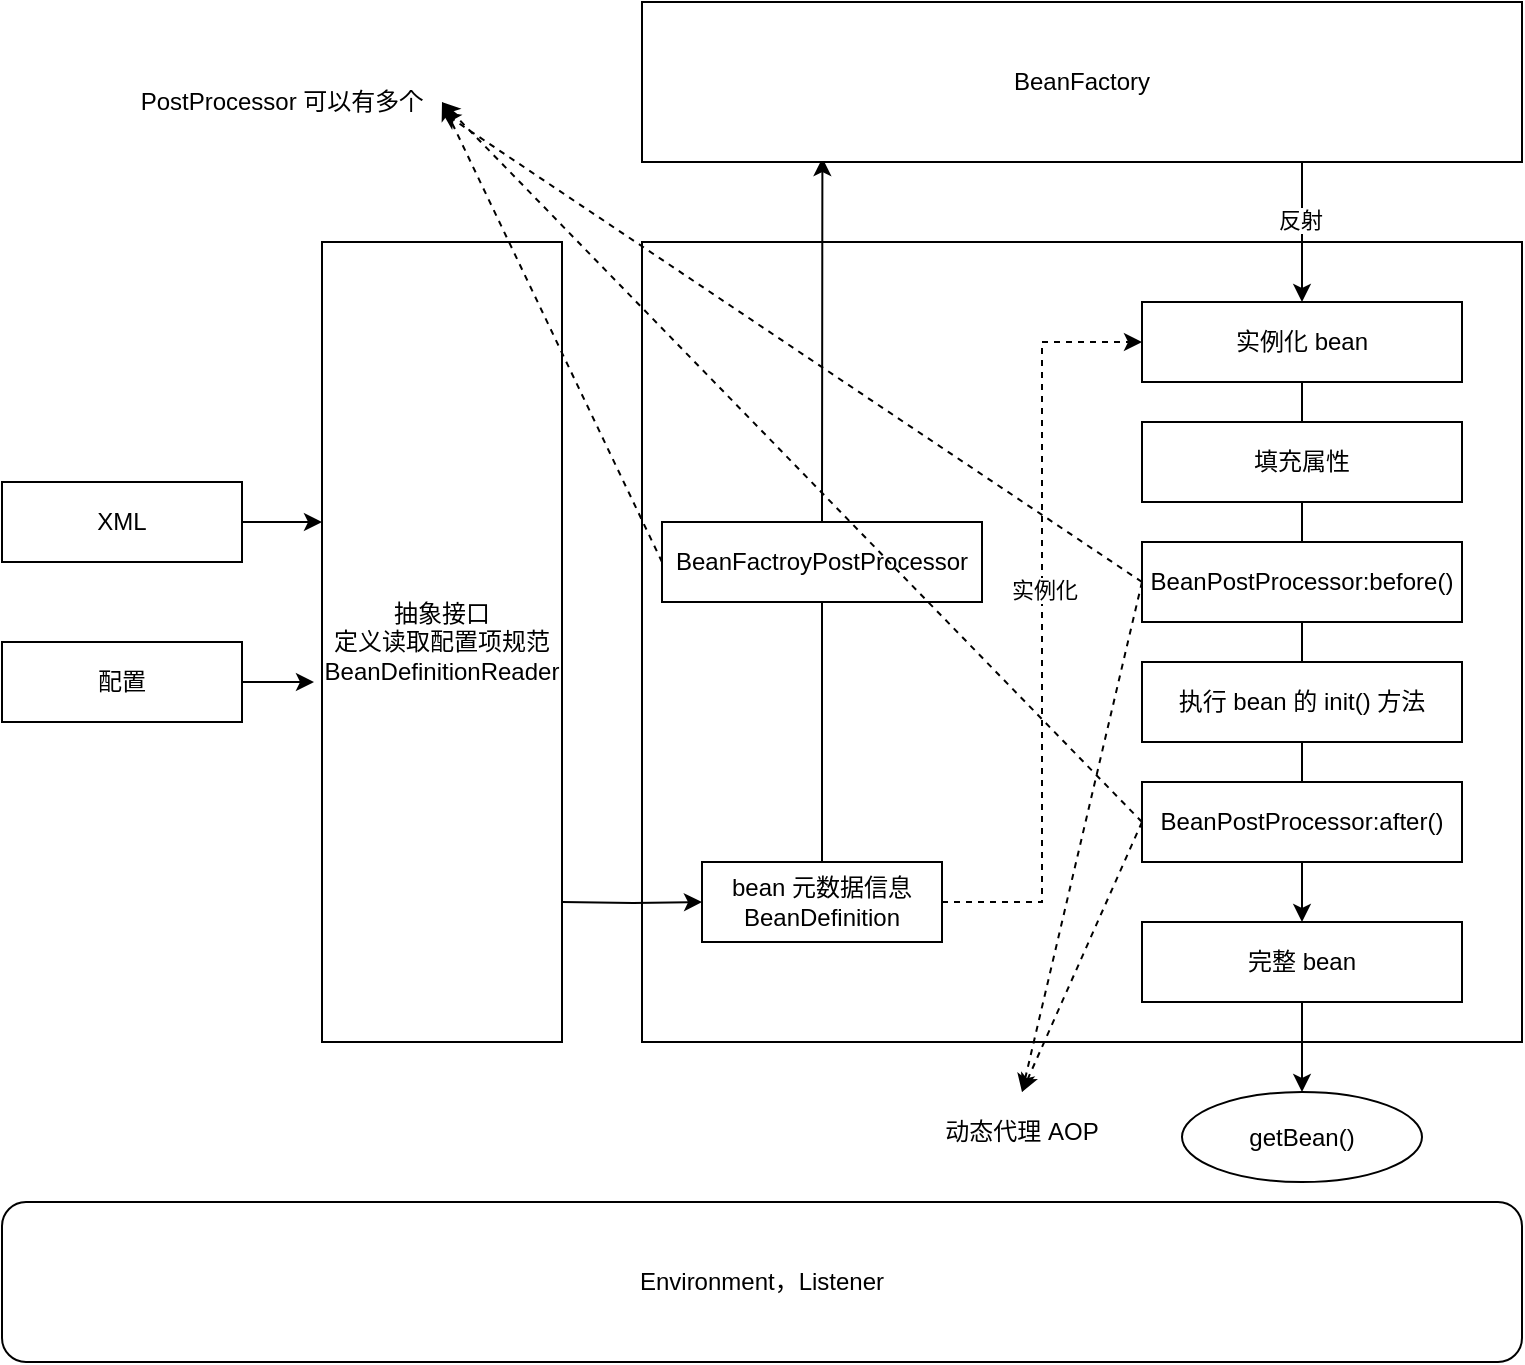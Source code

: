 <mxfile version="14.6.3" type="github">
  <diagram id="nm_6PKjCeTmGM0uItTuz" name="IoC">
    <mxGraphModel dx="946" dy="538" grid="1" gridSize="10" guides="1" tooltips="1" connect="1" arrows="1" fold="1" page="1" pageScale="1" pageWidth="827" pageHeight="1169" math="1" shadow="0">
      <root>
        <mxCell id="0" />
        <mxCell id="1" parent="0" />
        <mxCell id="5wT7CiSWt6S8VLGtYFsr-8" style="edgeStyle=orthogonalEdgeStyle;rounded=0;orthogonalLoop=1;jettySize=auto;html=1;exitX=1;exitY=0.5;exitDx=0;exitDy=0;entryX=0;entryY=0.35;entryDx=0;entryDy=0;entryPerimeter=0;" parent="1" source="5wT7CiSWt6S8VLGtYFsr-1" target="5wT7CiSWt6S8VLGtYFsr-3" edge="1">
          <mxGeometry relative="1" as="geometry" />
        </mxCell>
        <mxCell id="5wT7CiSWt6S8VLGtYFsr-1" value="XML" style="rounded=0;whiteSpace=wrap;html=1;" parent="1" vertex="1">
          <mxGeometry x="40" y="280" width="120" height="40" as="geometry" />
        </mxCell>
        <mxCell id="5wT7CiSWt6S8VLGtYFsr-9" style="edgeStyle=orthogonalEdgeStyle;rounded=0;orthogonalLoop=1;jettySize=auto;html=1;exitX=1;exitY=0.5;exitDx=0;exitDy=0;entryX=-0.033;entryY=0.548;entryDx=0;entryDy=0;entryPerimeter=0;" parent="1" source="5wT7CiSWt6S8VLGtYFsr-2" target="5wT7CiSWt6S8VLGtYFsr-3" edge="1">
          <mxGeometry relative="1" as="geometry" />
        </mxCell>
        <mxCell id="5wT7CiSWt6S8VLGtYFsr-2" value="配置" style="rounded=0;whiteSpace=wrap;html=1;" parent="1" vertex="1">
          <mxGeometry x="40" y="360" width="120" height="40" as="geometry" />
        </mxCell>
        <mxCell id="5wT7CiSWt6S8VLGtYFsr-3" value="抽象接口&lt;br&gt;定义读取配置项规范&lt;br&gt;BeanDefinitionReader" style="rounded=0;whiteSpace=wrap;html=1;" parent="1" vertex="1">
          <mxGeometry x="200" y="160" width="120" height="400" as="geometry" />
        </mxCell>
        <mxCell id="5wT7CiSWt6S8VLGtYFsr-4" value="" style="rounded=0;whiteSpace=wrap;html=1;" parent="1" vertex="1">
          <mxGeometry x="360" y="160" width="440" height="400" as="geometry" />
        </mxCell>
        <mxCell id="5wT7CiSWt6S8VLGtYFsr-13" style="edgeStyle=orthogonalEdgeStyle;rounded=0;orthogonalLoop=1;jettySize=auto;html=1;exitX=0.5;exitY=0;exitDx=0;exitDy=0;entryX=0.205;entryY=0.975;entryDx=0;entryDy=0;entryPerimeter=0;" parent="1" source="5wT7CiSWt6S8VLGtYFsr-5" target="5wT7CiSWt6S8VLGtYFsr-7" edge="1">
          <mxGeometry relative="1" as="geometry" />
        </mxCell>
        <mxCell id="5wT7CiSWt6S8VLGtYFsr-29" style="edgeStyle=orthogonalEdgeStyle;rounded=0;orthogonalLoop=1;jettySize=auto;html=1;exitX=1;exitY=0.5;exitDx=0;exitDy=0;entryX=0;entryY=0.5;entryDx=0;entryDy=0;dashed=1;" parent="1" source="5wT7CiSWt6S8VLGtYFsr-5" target="5wT7CiSWt6S8VLGtYFsr-15" edge="1">
          <mxGeometry relative="1" as="geometry" />
        </mxCell>
        <mxCell id="5wT7CiSWt6S8VLGtYFsr-31" value="实例化" style="edgeLabel;html=1;align=center;verticalAlign=middle;resizable=0;points=[];" parent="5wT7CiSWt6S8VLGtYFsr-29" vertex="1" connectable="0">
          <mxGeometry x="0.084" y="-1" relative="1" as="geometry">
            <mxPoint as="offset" />
          </mxGeometry>
        </mxCell>
        <mxCell id="5wT7CiSWt6S8VLGtYFsr-5" value="bean 元数据信息&lt;br&gt;BeanDefinition" style="rounded=0;whiteSpace=wrap;html=1;" parent="1" vertex="1">
          <mxGeometry x="390" y="470" width="120" height="40" as="geometry" />
        </mxCell>
        <mxCell id="5wT7CiSWt6S8VLGtYFsr-33" style="rounded=0;orthogonalLoop=1;jettySize=auto;html=1;exitX=0;exitY=0.5;exitDx=0;exitDy=0;entryX=1;entryY=0.5;entryDx=0;entryDy=0;dashed=1;" parent="1" source="5wT7CiSWt6S8VLGtYFsr-6" target="5wT7CiSWt6S8VLGtYFsr-32" edge="1">
          <mxGeometry relative="1" as="geometry" />
        </mxCell>
        <mxCell id="5wT7CiSWt6S8VLGtYFsr-6" value="BeanFactroyPostProcessor" style="rounded=0;whiteSpace=wrap;html=1;" parent="1" vertex="1">
          <mxGeometry x="370" y="300" width="160" height="40" as="geometry" />
        </mxCell>
        <mxCell id="5wT7CiSWt6S8VLGtYFsr-22" style="edgeStyle=orthogonalEdgeStyle;rounded=0;orthogonalLoop=1;jettySize=auto;html=1;exitX=0.75;exitY=1;exitDx=0;exitDy=0;" parent="1" source="5wT7CiSWt6S8VLGtYFsr-7" target="5wT7CiSWt6S8VLGtYFsr-15" edge="1">
          <mxGeometry relative="1" as="geometry" />
        </mxCell>
        <mxCell id="5wT7CiSWt6S8VLGtYFsr-24" value="反射" style="edgeLabel;html=1;align=center;verticalAlign=middle;resizable=0;points=[];" parent="5wT7CiSWt6S8VLGtYFsr-22" vertex="1" connectable="0">
          <mxGeometry x="-0.167" y="-1" relative="1" as="geometry">
            <mxPoint as="offset" />
          </mxGeometry>
        </mxCell>
        <mxCell id="5wT7CiSWt6S8VLGtYFsr-7" value="BeanFactory" style="rounded=0;whiteSpace=wrap;html=1;" parent="1" vertex="1">
          <mxGeometry x="360" y="40" width="440" height="80" as="geometry" />
        </mxCell>
        <mxCell id="5wT7CiSWt6S8VLGtYFsr-10" style="edgeStyle=orthogonalEdgeStyle;rounded=0;orthogonalLoop=1;jettySize=auto;html=1;" parent="1" target="5wT7CiSWt6S8VLGtYFsr-5" edge="1">
          <mxGeometry relative="1" as="geometry">
            <mxPoint x="320" y="490" as="sourcePoint" />
          </mxGeometry>
        </mxCell>
        <mxCell id="5wT7CiSWt6S8VLGtYFsr-25" style="edgeStyle=orthogonalEdgeStyle;rounded=0;orthogonalLoop=1;jettySize=auto;html=1;exitX=0.5;exitY=1;exitDx=0;exitDy=0;entryX=0.5;entryY=0;entryDx=0;entryDy=0;" parent="1" source="5wT7CiSWt6S8VLGtYFsr-15" target="5wT7CiSWt6S8VLGtYFsr-21" edge="1">
          <mxGeometry relative="1" as="geometry" />
        </mxCell>
        <mxCell id="5wT7CiSWt6S8VLGtYFsr-15" value="实例化 bean" style="rounded=0;whiteSpace=wrap;html=1;" parent="1" vertex="1">
          <mxGeometry x="610" y="190" width="160" height="40" as="geometry" />
        </mxCell>
        <mxCell id="5wT7CiSWt6S8VLGtYFsr-16" value="填充属性" style="rounded=0;whiteSpace=wrap;html=1;" parent="1" vertex="1">
          <mxGeometry x="610" y="250" width="160" height="40" as="geometry" />
        </mxCell>
        <mxCell id="5wT7CiSWt6S8VLGtYFsr-34" style="edgeStyle=none;rounded=0;orthogonalLoop=1;jettySize=auto;html=1;exitX=0;exitY=0.5;exitDx=0;exitDy=0;entryX=1;entryY=0.75;entryDx=0;entryDy=0;dashed=1;" parent="1" source="5wT7CiSWt6S8VLGtYFsr-17" target="5wT7CiSWt6S8VLGtYFsr-32" edge="1">
          <mxGeometry relative="1" as="geometry" />
        </mxCell>
        <mxCell id="GqFSJLpoRAy94oLkbDO3-5" style="edgeStyle=none;rounded=0;orthogonalLoop=1;jettySize=auto;html=1;exitX=0;exitY=0.5;exitDx=0;exitDy=0;entryX=0.5;entryY=0;entryDx=0;entryDy=0;dashed=1;" edge="1" parent="1" source="5wT7CiSWt6S8VLGtYFsr-17" target="GqFSJLpoRAy94oLkbDO3-1">
          <mxGeometry relative="1" as="geometry" />
        </mxCell>
        <mxCell id="5wT7CiSWt6S8VLGtYFsr-17" value="BeanPostProcessor:before()" style="rounded=0;whiteSpace=wrap;html=1;" parent="1" vertex="1">
          <mxGeometry x="610" y="310" width="160" height="40" as="geometry" />
        </mxCell>
        <mxCell id="5wT7CiSWt6S8VLGtYFsr-35" style="edgeStyle=none;rounded=0;orthogonalLoop=1;jettySize=auto;html=1;exitX=0;exitY=0.5;exitDx=0;exitDy=0;dashed=1;" parent="1" source="5wT7CiSWt6S8VLGtYFsr-19" edge="1">
          <mxGeometry relative="1" as="geometry">
            <mxPoint x="260" y="90" as="targetPoint" />
          </mxGeometry>
        </mxCell>
        <mxCell id="GqFSJLpoRAy94oLkbDO3-6" style="edgeStyle=none;rounded=0;orthogonalLoop=1;jettySize=auto;html=1;exitX=0;exitY=0.5;exitDx=0;exitDy=0;dashed=1;entryX=0.5;entryY=0;entryDx=0;entryDy=0;" edge="1" parent="1" source="5wT7CiSWt6S8VLGtYFsr-19" target="GqFSJLpoRAy94oLkbDO3-1">
          <mxGeometry relative="1" as="geometry">
            <mxPoint x="500" y="570" as="targetPoint" />
          </mxGeometry>
        </mxCell>
        <mxCell id="5wT7CiSWt6S8VLGtYFsr-19" value="BeanPostProcessor:after()" style="rounded=0;whiteSpace=wrap;html=1;" parent="1" vertex="1">
          <mxGeometry x="610" y="430" width="160" height="40" as="geometry" />
        </mxCell>
        <mxCell id="5wT7CiSWt6S8VLGtYFsr-20" value="执行 bean 的 init() 方法" style="rounded=0;whiteSpace=wrap;html=1;" parent="1" vertex="1">
          <mxGeometry x="610" y="370" width="160" height="40" as="geometry" />
        </mxCell>
        <mxCell id="5wT7CiSWt6S8VLGtYFsr-26" style="edgeStyle=orthogonalEdgeStyle;rounded=0;orthogonalLoop=1;jettySize=auto;html=1;exitX=0.5;exitY=1;exitDx=0;exitDy=0;entryX=0.5;entryY=0;entryDx=0;entryDy=0;" parent="1" source="5wT7CiSWt6S8VLGtYFsr-21" target="5wT7CiSWt6S8VLGtYFsr-27" edge="1">
          <mxGeometry relative="1" as="geometry">
            <mxPoint x="690" y="590" as="targetPoint" />
          </mxGeometry>
        </mxCell>
        <mxCell id="5wT7CiSWt6S8VLGtYFsr-21" value="完整 bean" style="rounded=0;whiteSpace=wrap;html=1;" parent="1" vertex="1">
          <mxGeometry x="610" y="500" width="160" height="40" as="geometry" />
        </mxCell>
        <mxCell id="5wT7CiSWt6S8VLGtYFsr-27" value="getBean()" style="ellipse;whiteSpace=wrap;html=1;" parent="1" vertex="1">
          <mxGeometry x="630" y="585" width="120" height="45" as="geometry" />
        </mxCell>
        <mxCell id="5wT7CiSWt6S8VLGtYFsr-32" value="PostProcessor 可以有多个" style="text;html=1;strokeColor=none;fillColor=none;align=center;verticalAlign=middle;whiteSpace=wrap;rounded=0;" parent="1" vertex="1">
          <mxGeometry x="100" y="80" width="160" height="20" as="geometry" />
        </mxCell>
        <mxCell id="5wT7CiSWt6S8VLGtYFsr-36" value="Environment，Listener" style="rounded=1;whiteSpace=wrap;html=1;" parent="1" vertex="1">
          <mxGeometry x="40" y="640" width="760" height="80" as="geometry" />
        </mxCell>
        <mxCell id="GqFSJLpoRAy94oLkbDO3-1" value="动态代理 AOP" style="text;html=1;strokeColor=none;fillColor=none;align=center;verticalAlign=middle;whiteSpace=wrap;rounded=0;" vertex="1" parent="1">
          <mxGeometry x="490" y="585" width="120" height="40" as="geometry" />
        </mxCell>
      </root>
    </mxGraphModel>
  </diagram>
</mxfile>
